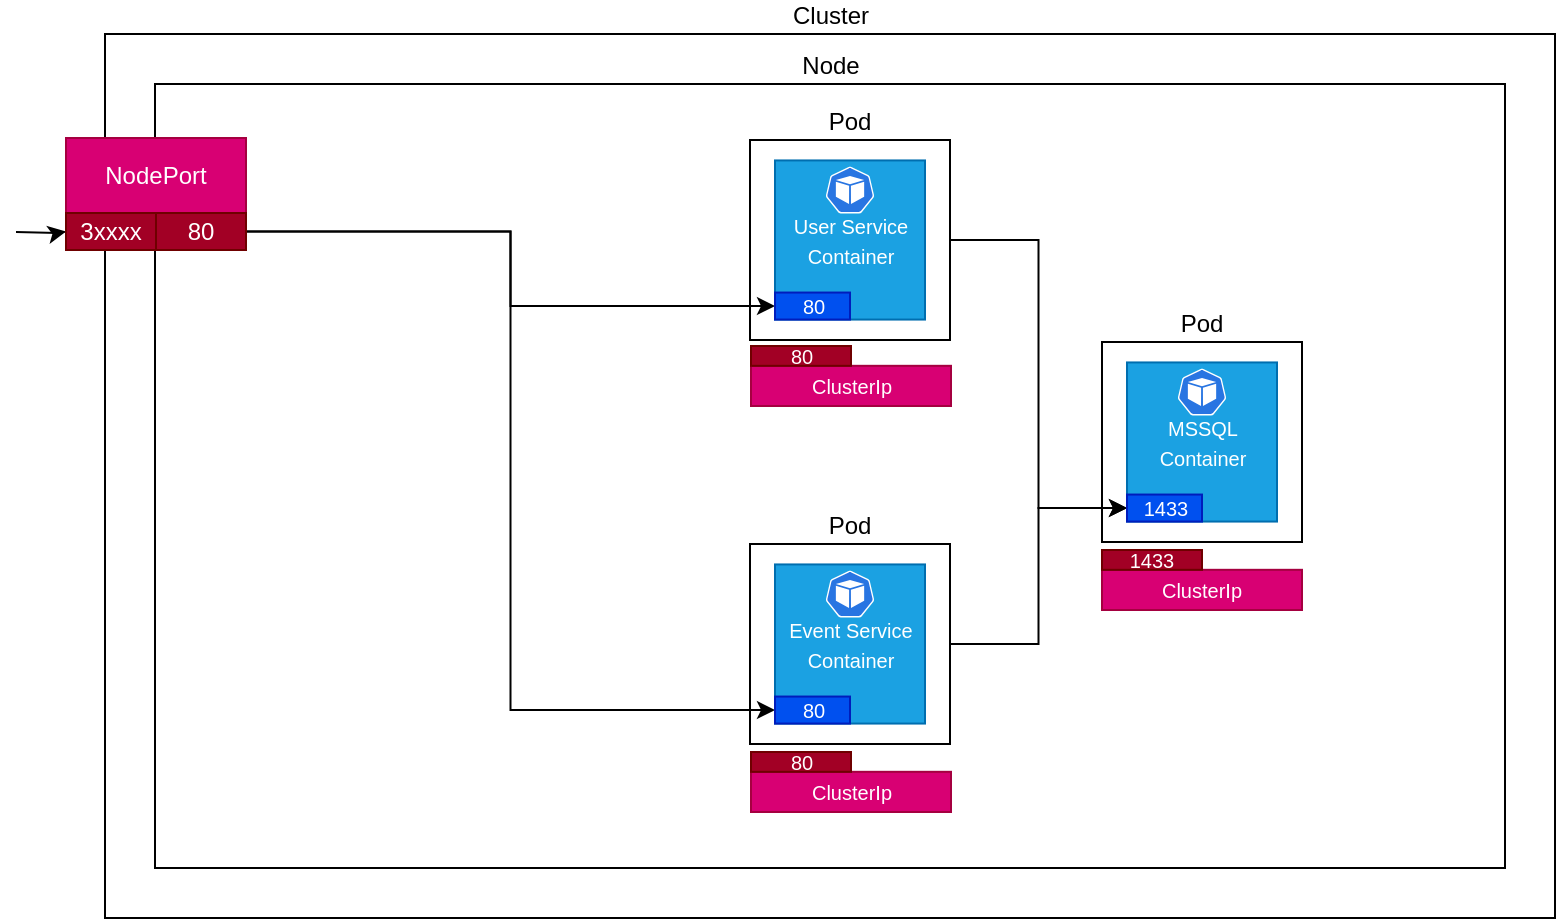 <mxfile version="15.7.0" type="device"><diagram id="Pn7YMjJCvVGiNs7cgxrB" name="Page-1"><mxGraphModel dx="1422" dy="729" grid="0" gridSize="10" guides="1" tooltips="1" connect="1" arrows="1" fold="1" page="1" pageScale="1" pageWidth="827" pageHeight="1169" math="0" shadow="0"><root><mxCell id="0"/><mxCell id="1" parent="0"/><mxCell id="JtxRH0OO0cQK8Ytwcw8g-8" value="Cluster" style="rounded=0;whiteSpace=wrap;html=1;fillColor=none;labelPosition=center;verticalLabelPosition=top;align=center;verticalAlign=bottom;" vertex="1" parent="1"><mxGeometry x="57.5" y="49" width="725" height="442" as="geometry"/></mxCell><mxCell id="JtxRH0OO0cQK8Ytwcw8g-9" value="Node" style="rounded=0;whiteSpace=wrap;html=1;fillColor=none;labelPosition=center;verticalLabelPosition=top;align=center;verticalAlign=bottom;" vertex="1" parent="1"><mxGeometry x="82.5" y="74" width="675" height="392" as="geometry"/></mxCell><mxCell id="JtxRH0OO0cQK8Ytwcw8g-3" value="NodePort" style="rounded=0;whiteSpace=wrap;html=1;fillColor=#d80073;strokeColor=#A50040;fontColor=#ffffff;" vertex="1" parent="1"><mxGeometry x="38" y="101" width="90" height="37.5" as="geometry"/></mxCell><mxCell id="JtxRH0OO0cQK8Ytwcw8g-12" style="edgeStyle=orthogonalEdgeStyle;rounded=0;orthogonalLoop=1;jettySize=auto;html=1;" edge="1" parent="1" target="JtxRH0OO0cQK8Ytwcw8g-4"><mxGeometry relative="1" as="geometry"><mxPoint x="13" y="148" as="sourcePoint"/></mxGeometry></mxCell><mxCell id="JtxRH0OO0cQK8Ytwcw8g-4" value="3xxxx" style="rounded=0;whiteSpace=wrap;html=1;fillColor=#a20025;fontColor=#ffffff;strokeColor=#6F0000;" vertex="1" parent="1"><mxGeometry x="38" y="138.5" width="45" height="18.5" as="geometry"/></mxCell><mxCell id="JtxRH0OO0cQK8Ytwcw8g-34" style="edgeStyle=orthogonalEdgeStyle;rounded=0;orthogonalLoop=1;jettySize=auto;html=1;entryX=0;entryY=0.5;entryDx=0;entryDy=0;" edge="1" parent="1" source="JtxRH0OO0cQK8Ytwcw8g-11" target="JtxRH0OO0cQK8Ytwcw8g-16"><mxGeometry relative="1" as="geometry"/></mxCell><mxCell id="JtxRH0OO0cQK8Ytwcw8g-35" style="edgeStyle=orthogonalEdgeStyle;rounded=0;orthogonalLoop=1;jettySize=auto;html=1;entryX=0;entryY=0.5;entryDx=0;entryDy=0;" edge="1" parent="1" source="JtxRH0OO0cQK8Ytwcw8g-11" target="JtxRH0OO0cQK8Ytwcw8g-24"><mxGeometry relative="1" as="geometry"/></mxCell><mxCell id="JtxRH0OO0cQK8Ytwcw8g-11" value="80" style="rounded=0;whiteSpace=wrap;html=1;fillColor=#a20025;fontColor=#ffffff;strokeColor=#6F0000;" vertex="1" parent="1"><mxGeometry x="83" y="138.5" width="45" height="18.5" as="geometry"/></mxCell><mxCell id="JtxRH0OO0cQK8Ytwcw8g-33" style="edgeStyle=orthogonalEdgeStyle;rounded=0;orthogonalLoop=1;jettySize=auto;html=1;entryX=0;entryY=0.5;entryDx=0;entryDy=0;" edge="1" parent="1" source="JtxRH0OO0cQK8Ytwcw8g-13" target="JtxRH0OO0cQK8Ytwcw8g-29"><mxGeometry relative="1" as="geometry"/></mxCell><mxCell id="JtxRH0OO0cQK8Ytwcw8g-38" style="edgeStyle=orthogonalEdgeStyle;rounded=0;orthogonalLoop=1;jettySize=auto;html=1;entryX=0;entryY=0.5;entryDx=0;entryDy=0;" edge="1" parent="1" source="JtxRH0OO0cQK8Ytwcw8g-22" target="JtxRH0OO0cQK8Ytwcw8g-29"><mxGeometry relative="1" as="geometry"/></mxCell><mxCell id="JtxRH0OO0cQK8Ytwcw8g-50" value="" style="group" vertex="1" connectable="0" parent="1"><mxGeometry x="556" y="203" width="100" height="134" as="geometry"/></mxCell><mxCell id="JtxRH0OO0cQK8Ytwcw8g-26" value="" style="group" vertex="1" connectable="0" parent="JtxRH0OO0cQK8Ytwcw8g-50"><mxGeometry width="80" height="100" as="geometry"/></mxCell><mxCell id="JtxRH0OO0cQK8Ytwcw8g-46" value="" style="group" vertex="1" connectable="0" parent="JtxRH0OO0cQK8Ytwcw8g-26"><mxGeometry width="100" height="100" as="geometry"/></mxCell><mxCell id="JtxRH0OO0cQK8Ytwcw8g-27" value="Pod" style="rounded=0;whiteSpace=wrap;html=1;fillColor=none;labelPosition=center;verticalLabelPosition=top;align=center;verticalAlign=bottom;" vertex="1" parent="JtxRH0OO0cQK8Ytwcw8g-46"><mxGeometry width="100" height="100" as="geometry"/></mxCell><mxCell id="JtxRH0OO0cQK8Ytwcw8g-28" value="&lt;font style=&quot;font-size: 10px&quot;&gt;MSSQL&lt;br&gt;Container&lt;/font&gt;" style="rounded=0;whiteSpace=wrap;html=1;fillColor=#1ba1e2;labelPosition=center;verticalLabelPosition=middle;align=center;verticalAlign=middle;fontColor=#ffffff;strokeColor=#006EAF;" vertex="1" parent="JtxRH0OO0cQK8Ytwcw8g-46"><mxGeometry x="12.5" y="10.219" width="75" height="79.562" as="geometry"/></mxCell><mxCell id="JtxRH0OO0cQK8Ytwcw8g-29" value="&lt;font style=&quot;font-size: 10px&quot;&gt;1433&lt;/font&gt;" style="rounded=0;whiteSpace=wrap;html=1;fillColor=#0050ef;fontColor=#ffffff;strokeColor=#001DBC;" vertex="1" parent="JtxRH0OO0cQK8Ytwcw8g-46"><mxGeometry x="12.5" y="76.277" width="37.5" height="13.504" as="geometry"/></mxCell><mxCell id="JtxRH0OO0cQK8Ytwcw8g-30" value="" style="sketch=0;html=1;dashed=0;whitespace=wrap;fillColor=#2875E2;strokeColor=#ffffff;points=[[0.005,0.63,0],[0.1,0.2,0],[0.9,0.2,0],[0.5,0,0],[0.995,0.63,0],[0.72,0.99,0],[0.5,1,0],[0.28,0.99,0]];shape=mxgraph.kubernetes.icon;prIcon=pod" vertex="1" parent="JtxRH0OO0cQK8Ytwcw8g-46"><mxGeometry x="36.117" y="13.336" width="27.775" height="23.358" as="geometry"/></mxCell><mxCell id="JtxRH0OO0cQK8Ytwcw8g-47" value="" style="group" vertex="1" connectable="0" parent="JtxRH0OO0cQK8Ytwcw8g-50"><mxGeometry y="104" width="100" height="30" as="geometry"/></mxCell><mxCell id="JtxRH0OO0cQK8Ytwcw8g-48" value="&lt;font style=&quot;font-size: 10px&quot;&gt;ClusterIp&lt;/font&gt;" style="rounded=0;whiteSpace=wrap;html=1;fillColor=#d80073;strokeColor=#A50040;fontColor=#ffffff;" vertex="1" parent="JtxRH0OO0cQK8Ytwcw8g-47"><mxGeometry y="9.911" width="100" height="20.089" as="geometry"/></mxCell><mxCell id="JtxRH0OO0cQK8Ytwcw8g-49" value="&lt;font style=&quot;font-size: 10px&quot;&gt;1433&lt;/font&gt;" style="rounded=0;whiteSpace=wrap;html=1;fillColor=#a20025;fontColor=#ffffff;strokeColor=#6F0000;" vertex="1" parent="JtxRH0OO0cQK8Ytwcw8g-47"><mxGeometry width="50" height="9.911" as="geometry"/></mxCell><mxCell id="JtxRH0OO0cQK8Ytwcw8g-52" value="" style="group" vertex="1" connectable="0" parent="1"><mxGeometry x="380" y="102" width="100.5" height="336" as="geometry"/></mxCell><mxCell id="JtxRH0OO0cQK8Ytwcw8g-41" value="" style="group" vertex="1" connectable="0" parent="JtxRH0OO0cQK8Ytwcw8g-52"><mxGeometry x="0.5" y="306" width="100" height="30" as="geometry"/></mxCell><mxCell id="JtxRH0OO0cQK8Ytwcw8g-39" value="&lt;font style=&quot;font-size: 10px&quot;&gt;ClusterIp&lt;/font&gt;" style="rounded=0;whiteSpace=wrap;html=1;fillColor=#d80073;strokeColor=#A50040;fontColor=#ffffff;" vertex="1" parent="JtxRH0OO0cQK8Ytwcw8g-41"><mxGeometry y="9.911" width="100" height="20.089" as="geometry"/></mxCell><mxCell id="JtxRH0OO0cQK8Ytwcw8g-40" value="&lt;font style=&quot;font-size: 10px&quot;&gt;80&lt;/font&gt;" style="rounded=0;whiteSpace=wrap;html=1;fillColor=#a20025;fontColor=#ffffff;strokeColor=#6F0000;" vertex="1" parent="JtxRH0OO0cQK8Ytwcw8g-41"><mxGeometry width="50" height="9.911" as="geometry"/></mxCell><mxCell id="JtxRH0OO0cQK8Ytwcw8g-42" value="" style="group" vertex="1" connectable="0" parent="JtxRH0OO0cQK8Ytwcw8g-52"><mxGeometry x="0.5" y="103" width="100" height="30" as="geometry"/></mxCell><mxCell id="JtxRH0OO0cQK8Ytwcw8g-43" value="&lt;font style=&quot;font-size: 10px&quot;&gt;ClusterIp&lt;/font&gt;" style="rounded=0;whiteSpace=wrap;html=1;fillColor=#d80073;strokeColor=#A50040;fontColor=#ffffff;" vertex="1" parent="JtxRH0OO0cQK8Ytwcw8g-42"><mxGeometry y="9.911" width="100" height="20.089" as="geometry"/></mxCell><mxCell id="JtxRH0OO0cQK8Ytwcw8g-44" value="&lt;font style=&quot;font-size: 10px&quot;&gt;80&lt;/font&gt;" style="rounded=0;whiteSpace=wrap;html=1;fillColor=#a20025;fontColor=#ffffff;strokeColor=#6F0000;" vertex="1" parent="JtxRH0OO0cQK8Ytwcw8g-42"><mxGeometry width="50" height="9.911" as="geometry"/></mxCell><mxCell id="JtxRH0OO0cQK8Ytwcw8g-51" value="" style="group" vertex="1" connectable="0" parent="JtxRH0OO0cQK8Ytwcw8g-52"><mxGeometry width="100" height="302" as="geometry"/></mxCell><mxCell id="JtxRH0OO0cQK8Ytwcw8g-17" value="" style="group" vertex="1" connectable="0" parent="JtxRH0OO0cQK8Ytwcw8g-51"><mxGeometry width="100" height="100" as="geometry"/></mxCell><mxCell id="JtxRH0OO0cQK8Ytwcw8g-13" value="Pod" style="rounded=0;whiteSpace=wrap;html=1;fillColor=none;labelPosition=center;verticalLabelPosition=top;align=center;verticalAlign=bottom;" vertex="1" parent="JtxRH0OO0cQK8Ytwcw8g-17"><mxGeometry width="100" height="100" as="geometry"/></mxCell><mxCell id="JtxRH0OO0cQK8Ytwcw8g-14" value="&lt;font style=&quot;font-size: 10px&quot;&gt;User Service&lt;br&gt;Container&lt;/font&gt;" style="rounded=0;whiteSpace=wrap;html=1;fillColor=#1ba1e2;labelPosition=center;verticalLabelPosition=middle;align=center;verticalAlign=middle;fontColor=#ffffff;strokeColor=#006EAF;" vertex="1" parent="JtxRH0OO0cQK8Ytwcw8g-17"><mxGeometry x="12.5" y="10.219" width="75" height="79.562" as="geometry"/></mxCell><mxCell id="JtxRH0OO0cQK8Ytwcw8g-16" value="&lt;font style=&quot;font-size: 10px&quot;&gt;80&lt;/font&gt;" style="rounded=0;whiteSpace=wrap;html=1;fillColor=#0050ef;fontColor=#ffffff;strokeColor=#001DBC;" vertex="1" parent="JtxRH0OO0cQK8Ytwcw8g-17"><mxGeometry x="12.5" y="76.277" width="37.5" height="13.504" as="geometry"/></mxCell><mxCell id="kcI6w0-1tLwFc-2b7-R3-1" value="" style="sketch=0;html=1;dashed=0;whitespace=wrap;fillColor=#2875E2;strokeColor=#ffffff;points=[[0.005,0.63,0],[0.1,0.2,0],[0.9,0.2,0],[0.5,0,0],[0.995,0.63,0],[0.72,0.99,0],[0.5,1,0],[0.28,0.99,0]];shape=mxgraph.kubernetes.icon;prIcon=pod" parent="JtxRH0OO0cQK8Ytwcw8g-17" vertex="1"><mxGeometry x="36.117" y="13.336" width="27.775" height="23.358" as="geometry"/></mxCell><mxCell id="JtxRH0OO0cQK8Ytwcw8g-21" value="" style="group" vertex="1" connectable="0" parent="JtxRH0OO0cQK8Ytwcw8g-51"><mxGeometry y="202" width="100" height="100" as="geometry"/></mxCell><mxCell id="JtxRH0OO0cQK8Ytwcw8g-22" value="Pod" style="rounded=0;whiteSpace=wrap;html=1;fillColor=none;labelPosition=center;verticalLabelPosition=top;align=center;verticalAlign=bottom;" vertex="1" parent="JtxRH0OO0cQK8Ytwcw8g-21"><mxGeometry width="100" height="100" as="geometry"/></mxCell><mxCell id="JtxRH0OO0cQK8Ytwcw8g-23" value="&lt;font style=&quot;font-size: 10px&quot;&gt;Event Service&lt;br&gt;Container&lt;/font&gt;" style="rounded=0;whiteSpace=wrap;html=1;fillColor=#1ba1e2;labelPosition=center;verticalLabelPosition=middle;align=center;verticalAlign=middle;fontColor=#ffffff;strokeColor=#006EAF;" vertex="1" parent="JtxRH0OO0cQK8Ytwcw8g-21"><mxGeometry x="12.5" y="10.219" width="75" height="79.562" as="geometry"/></mxCell><mxCell id="JtxRH0OO0cQK8Ytwcw8g-24" value="&lt;font style=&quot;font-size: 10px&quot;&gt;80&lt;/font&gt;" style="rounded=0;whiteSpace=wrap;html=1;fillColor=#0050ef;fontColor=#ffffff;strokeColor=#001DBC;" vertex="1" parent="JtxRH0OO0cQK8Ytwcw8g-21"><mxGeometry x="12.5" y="76.277" width="37.5" height="13.504" as="geometry"/></mxCell><mxCell id="JtxRH0OO0cQK8Ytwcw8g-25" value="" style="sketch=0;html=1;dashed=0;whitespace=wrap;fillColor=#2875E2;strokeColor=#ffffff;points=[[0.005,0.63,0],[0.1,0.2,0],[0.9,0.2,0],[0.5,0,0],[0.995,0.63,0],[0.72,0.99,0],[0.5,1,0],[0.28,0.99,0]];shape=mxgraph.kubernetes.icon;prIcon=pod" vertex="1" parent="JtxRH0OO0cQK8Ytwcw8g-21"><mxGeometry x="36.117" y="13.336" width="27.775" height="23.358" as="geometry"/></mxCell></root></mxGraphModel></diagram></mxfile>